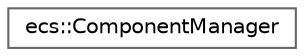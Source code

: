 digraph "Graphical Class Hierarchy"
{
 // LATEX_PDF_SIZE
  bgcolor="transparent";
  edge [fontname=Helvetica,fontsize=10,labelfontname=Helvetica,labelfontsize=10];
  node [fontname=Helvetica,fontsize=10,shape=box,height=0.2,width=0.4];
  rankdir="LR";
  Node0 [id="Node000000",label="ecs::ComponentManager",height=0.2,width=0.4,color="grey40", fillcolor="white", style="filled",URL="$classecs_1_1_component_manager.html",tooltip=" "];
}
